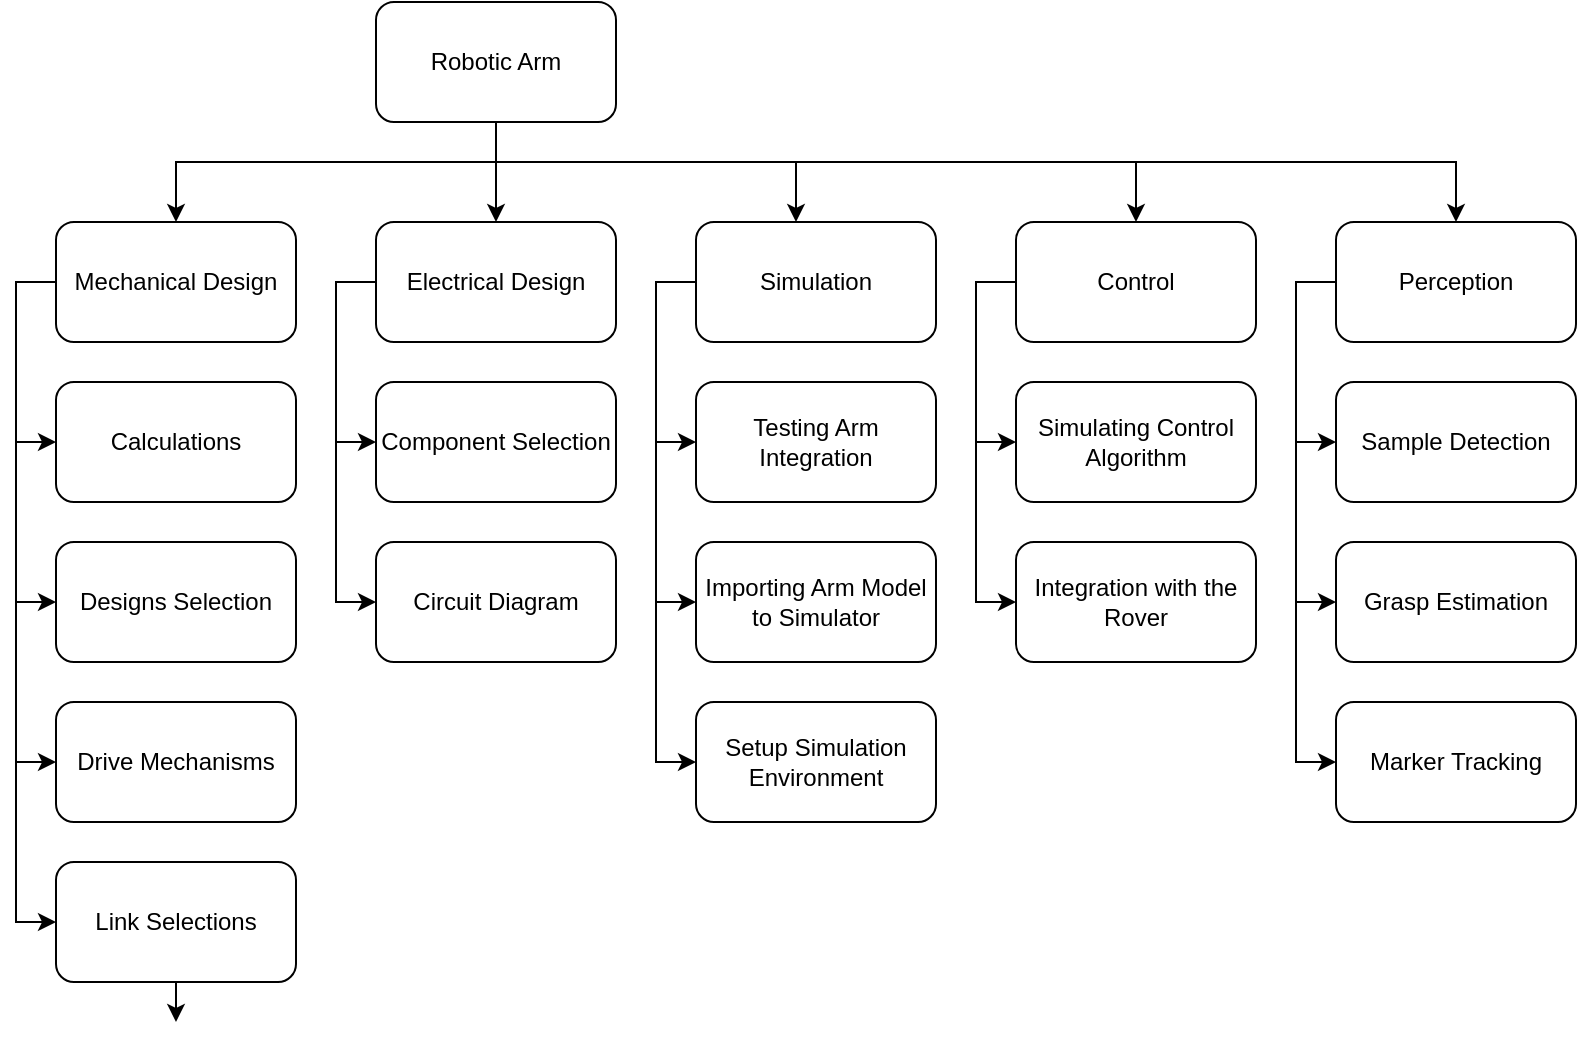 <mxfile version="26.2.6">
  <diagram name="Page-1" id="Hndro3NymSRengmS3F-2">
    <mxGraphModel dx="488" dy="719" grid="1" gridSize="10" guides="1" tooltips="1" connect="1" arrows="1" fold="1" page="1" pageScale="1" pageWidth="850" pageHeight="1100" math="0" shadow="0">
      <root>
        <mxCell id="0" />
        <mxCell id="1" parent="0" />
        <mxCell id="y6ZsIbJDHpcvQN1jzFES-3" value="" style="edgeStyle=orthogonalEdgeStyle;rounded=0;orthogonalLoop=1;jettySize=auto;html=1;" edge="1" parent="1" source="y6ZsIbJDHpcvQN1jzFES-1" target="y6ZsIbJDHpcvQN1jzFES-2">
          <mxGeometry relative="1" as="geometry">
            <Array as="points">
              <mxPoint x="440" y="80" />
              <mxPoint x="280" y="80" />
            </Array>
          </mxGeometry>
        </mxCell>
        <mxCell id="y6ZsIbJDHpcvQN1jzFES-5" value="" style="edgeStyle=orthogonalEdgeStyle;rounded=0;orthogonalLoop=1;jettySize=auto;html=1;" edge="1" parent="1" source="y6ZsIbJDHpcvQN1jzFES-1" target="y6ZsIbJDHpcvQN1jzFES-4">
          <mxGeometry relative="1" as="geometry">
            <Array as="points">
              <mxPoint x="440" y="80" />
              <mxPoint x="760" y="80" />
            </Array>
          </mxGeometry>
        </mxCell>
        <mxCell id="y6ZsIbJDHpcvQN1jzFES-7" value="" style="edgeStyle=orthogonalEdgeStyle;rounded=0;orthogonalLoop=1;jettySize=auto;html=1;" edge="1" parent="1" source="y6ZsIbJDHpcvQN1jzFES-1" target="y6ZsIbJDHpcvQN1jzFES-6">
          <mxGeometry relative="1" as="geometry">
            <Array as="points">
              <mxPoint x="440" y="80" />
              <mxPoint x="590" y="80" />
            </Array>
          </mxGeometry>
        </mxCell>
        <mxCell id="y6ZsIbJDHpcvQN1jzFES-9" value="" style="edgeStyle=orthogonalEdgeStyle;rounded=0;orthogonalLoop=1;jettySize=auto;html=1;" edge="1" parent="1" source="y6ZsIbJDHpcvQN1jzFES-1" target="y6ZsIbJDHpcvQN1jzFES-8">
          <mxGeometry relative="1" as="geometry" />
        </mxCell>
        <mxCell id="y6ZsIbJDHpcvQN1jzFES-11" value="" style="edgeStyle=orthogonalEdgeStyle;rounded=0;orthogonalLoop=1;jettySize=auto;html=1;" edge="1" parent="1" source="y6ZsIbJDHpcvQN1jzFES-1" target="y6ZsIbJDHpcvQN1jzFES-10">
          <mxGeometry relative="1" as="geometry">
            <Array as="points">
              <mxPoint x="440" y="80" />
              <mxPoint x="920" y="80" />
            </Array>
          </mxGeometry>
        </mxCell>
        <mxCell id="y6ZsIbJDHpcvQN1jzFES-1" value="Robotic Arm" style="rounded=1;whiteSpace=wrap;html=1;" vertex="1" parent="1">
          <mxGeometry x="380" width="120" height="60" as="geometry" />
        </mxCell>
        <mxCell id="y6ZsIbJDHpcvQN1jzFES-13" value="" style="edgeStyle=orthogonalEdgeStyle;rounded=0;orthogonalLoop=1;jettySize=auto;html=1;entryX=0;entryY=0.5;entryDx=0;entryDy=0;" edge="1" parent="1" source="y6ZsIbJDHpcvQN1jzFES-2" target="y6ZsIbJDHpcvQN1jzFES-15">
          <mxGeometry relative="1" as="geometry">
            <Array as="points">
              <mxPoint x="200" y="140" />
              <mxPoint x="200" y="300" />
            </Array>
          </mxGeometry>
        </mxCell>
        <mxCell id="y6ZsIbJDHpcvQN1jzFES-14" value="" style="edgeStyle=orthogonalEdgeStyle;rounded=0;orthogonalLoop=1;jettySize=auto;html=1;" edge="1" parent="1" source="y6ZsIbJDHpcvQN1jzFES-2" target="y6ZsIbJDHpcvQN1jzFES-12">
          <mxGeometry relative="1" as="geometry">
            <Array as="points">
              <mxPoint x="200" y="140" />
              <mxPoint x="200" y="220" />
            </Array>
          </mxGeometry>
        </mxCell>
        <mxCell id="y6ZsIbJDHpcvQN1jzFES-2" value="Mechanical Design" style="rounded=1;whiteSpace=wrap;html=1;" vertex="1" parent="1">
          <mxGeometry x="220" y="110" width="120" height="60" as="geometry" />
        </mxCell>
        <mxCell id="y6ZsIbJDHpcvQN1jzFES-32" value="" style="edgeStyle=orthogonalEdgeStyle;rounded=0;orthogonalLoop=1;jettySize=auto;html=1;exitX=0;exitY=0.5;exitDx=0;exitDy=0;" edge="1" parent="1" source="y6ZsIbJDHpcvQN1jzFES-4" target="y6ZsIbJDHpcvQN1jzFES-31">
          <mxGeometry relative="1" as="geometry">
            <Array as="points">
              <mxPoint x="680" y="140" />
              <mxPoint x="680" y="220" />
            </Array>
          </mxGeometry>
        </mxCell>
        <mxCell id="y6ZsIbJDHpcvQN1jzFES-34" value="" style="edgeStyle=orthogonalEdgeStyle;rounded=0;orthogonalLoop=1;jettySize=auto;html=1;exitX=0;exitY=0.5;exitDx=0;exitDy=0;entryX=0;entryY=0.5;entryDx=0;entryDy=0;" edge="1" parent="1" source="y6ZsIbJDHpcvQN1jzFES-4" target="y6ZsIbJDHpcvQN1jzFES-33">
          <mxGeometry relative="1" as="geometry" />
        </mxCell>
        <mxCell id="y6ZsIbJDHpcvQN1jzFES-4" value="Control" style="rounded=1;whiteSpace=wrap;html=1;" vertex="1" parent="1">
          <mxGeometry x="700" y="110" width="120" height="60" as="geometry" />
        </mxCell>
        <mxCell id="y6ZsIbJDHpcvQN1jzFES-28" value="" style="edgeStyle=orthogonalEdgeStyle;rounded=0;orthogonalLoop=1;jettySize=auto;html=1;" edge="1" parent="1" source="y6ZsIbJDHpcvQN1jzFES-6" target="y6ZsIbJDHpcvQN1jzFES-27">
          <mxGeometry relative="1" as="geometry">
            <Array as="points">
              <mxPoint x="520" y="140" />
              <mxPoint x="520" y="220" />
            </Array>
          </mxGeometry>
        </mxCell>
        <mxCell id="y6ZsIbJDHpcvQN1jzFES-30" value="" style="edgeStyle=orthogonalEdgeStyle;rounded=0;orthogonalLoop=1;jettySize=auto;html=1;exitX=0;exitY=0.5;exitDx=0;exitDy=0;entryX=0;entryY=0.5;entryDx=0;entryDy=0;" edge="1" parent="1" source="y6ZsIbJDHpcvQN1jzFES-6" target="y6ZsIbJDHpcvQN1jzFES-29">
          <mxGeometry relative="1" as="geometry">
            <mxPoint x="520" y="180" as="sourcePoint" />
          </mxGeometry>
        </mxCell>
        <mxCell id="y6ZsIbJDHpcvQN1jzFES-43" value="" style="edgeStyle=orthogonalEdgeStyle;rounded=0;orthogonalLoop=1;jettySize=auto;html=1;entryX=0;entryY=0.5;entryDx=0;entryDy=0;exitX=0;exitY=0.5;exitDx=0;exitDy=0;" edge="1" parent="1" source="y6ZsIbJDHpcvQN1jzFES-6" target="y6ZsIbJDHpcvQN1jzFES-41">
          <mxGeometry relative="1" as="geometry">
            <mxPoint x="600" y="50" as="targetPoint" />
          </mxGeometry>
        </mxCell>
        <mxCell id="y6ZsIbJDHpcvQN1jzFES-6" value="Simulation" style="rounded=1;whiteSpace=wrap;html=1;" vertex="1" parent="1">
          <mxGeometry x="540" y="110" width="120" height="60" as="geometry" />
        </mxCell>
        <mxCell id="y6ZsIbJDHpcvQN1jzFES-24" value="" style="edgeStyle=orthogonalEdgeStyle;rounded=0;orthogonalLoop=1;jettySize=auto;html=1;" edge="1" parent="1" source="y6ZsIbJDHpcvQN1jzFES-8" target="y6ZsIbJDHpcvQN1jzFES-23">
          <mxGeometry relative="1" as="geometry">
            <Array as="points">
              <mxPoint x="360" y="140" />
              <mxPoint x="360" y="220" />
            </Array>
          </mxGeometry>
        </mxCell>
        <mxCell id="y6ZsIbJDHpcvQN1jzFES-25" value="" style="edgeStyle=orthogonalEdgeStyle;rounded=0;orthogonalLoop=1;jettySize=auto;html=1;entryX=0;entryY=0.5;entryDx=0;entryDy=0;exitX=0;exitY=0.5;exitDx=0;exitDy=0;" edge="1" parent="1" source="y6ZsIbJDHpcvQN1jzFES-8" target="y6ZsIbJDHpcvQN1jzFES-26">
          <mxGeometry relative="1" as="geometry" />
        </mxCell>
        <mxCell id="y6ZsIbJDHpcvQN1jzFES-8" value="Electrical Design" style="rounded=1;whiteSpace=wrap;html=1;" vertex="1" parent="1">
          <mxGeometry x="380" y="110" width="120" height="60" as="geometry" />
        </mxCell>
        <mxCell id="y6ZsIbJDHpcvQN1jzFES-36" value="" style="edgeStyle=orthogonalEdgeStyle;rounded=0;orthogonalLoop=1;jettySize=auto;html=1;exitX=0;exitY=0.5;exitDx=0;exitDy=0;" edge="1" parent="1" source="y6ZsIbJDHpcvQN1jzFES-10" target="y6ZsIbJDHpcvQN1jzFES-35">
          <mxGeometry relative="1" as="geometry">
            <Array as="points">
              <mxPoint x="840" y="140" />
              <mxPoint x="840" y="220" />
            </Array>
          </mxGeometry>
        </mxCell>
        <mxCell id="y6ZsIbJDHpcvQN1jzFES-38" value="" style="edgeStyle=orthogonalEdgeStyle;rounded=0;orthogonalLoop=1;jettySize=auto;html=1;" edge="1" parent="1" source="y6ZsIbJDHpcvQN1jzFES-10" target="y6ZsIbJDHpcvQN1jzFES-37">
          <mxGeometry relative="1" as="geometry">
            <Array as="points">
              <mxPoint x="840" y="140" />
              <mxPoint x="840" y="300" />
            </Array>
          </mxGeometry>
        </mxCell>
        <mxCell id="y6ZsIbJDHpcvQN1jzFES-40" value="" style="edgeStyle=orthogonalEdgeStyle;rounded=0;orthogonalLoop=1;jettySize=auto;html=1;entryX=0;entryY=0.5;entryDx=0;entryDy=0;" edge="1" parent="1" source="y6ZsIbJDHpcvQN1jzFES-10" target="y6ZsIbJDHpcvQN1jzFES-39">
          <mxGeometry relative="1" as="geometry">
            <Array as="points">
              <mxPoint x="840" y="140" />
              <mxPoint x="840" y="380" />
            </Array>
          </mxGeometry>
        </mxCell>
        <mxCell id="y6ZsIbJDHpcvQN1jzFES-10" value="Perception" style="rounded=1;whiteSpace=wrap;html=1;" vertex="1" parent="1">
          <mxGeometry x="860" y="110" width="120" height="60" as="geometry" />
        </mxCell>
        <mxCell id="y6ZsIbJDHpcvQN1jzFES-12" value="Calculations" style="rounded=1;whiteSpace=wrap;html=1;" vertex="1" parent="1">
          <mxGeometry x="220" y="190" width="120" height="60" as="geometry" />
        </mxCell>
        <mxCell id="y6ZsIbJDHpcvQN1jzFES-18" value="" style="edgeStyle=orthogonalEdgeStyle;rounded=0;orthogonalLoop=1;jettySize=auto;html=1;exitX=0;exitY=0.5;exitDx=0;exitDy=0;entryX=0;entryY=0.5;entryDx=0;entryDy=0;" edge="1" parent="1" source="y6ZsIbJDHpcvQN1jzFES-2" target="y6ZsIbJDHpcvQN1jzFES-17">
          <mxGeometry relative="1" as="geometry" />
        </mxCell>
        <mxCell id="y6ZsIbJDHpcvQN1jzFES-15" value="Designs Selection" style="rounded=1;whiteSpace=wrap;html=1;" vertex="1" parent="1">
          <mxGeometry x="220" y="270" width="120" height="60" as="geometry" />
        </mxCell>
        <mxCell id="y6ZsIbJDHpcvQN1jzFES-17" value="Drive Mechanisms" style="rounded=1;whiteSpace=wrap;html=1;" vertex="1" parent="1">
          <mxGeometry x="220" y="350" width="120" height="60" as="geometry" />
        </mxCell>
        <mxCell id="y6ZsIbJDHpcvQN1jzFES-19" value="" style="edgeStyle=orthogonalEdgeStyle;rounded=0;orthogonalLoop=1;jettySize=auto;html=1;exitX=0;exitY=0.5;exitDx=0;exitDy=0;entryX=0;entryY=0.5;entryDx=0;entryDy=0;" edge="1" parent="1" target="y6ZsIbJDHpcvQN1jzFES-20" source="y6ZsIbJDHpcvQN1jzFES-2">
          <mxGeometry relative="1" as="geometry">
            <mxPoint x="220" y="210" as="sourcePoint" />
            <Array as="points">
              <mxPoint x="200" y="140" />
              <mxPoint x="200" y="460" />
            </Array>
          </mxGeometry>
        </mxCell>
        <mxCell id="y6ZsIbJDHpcvQN1jzFES-22" value="" style="edgeStyle=orthogonalEdgeStyle;rounded=0;orthogonalLoop=1;jettySize=auto;html=1;" edge="1" parent="1" source="y6ZsIbJDHpcvQN1jzFES-20">
          <mxGeometry relative="1" as="geometry">
            <mxPoint x="280.0" y="510" as="targetPoint" />
          </mxGeometry>
        </mxCell>
        <mxCell id="y6ZsIbJDHpcvQN1jzFES-20" value="Link Selections" style="rounded=1;whiteSpace=wrap;html=1;" vertex="1" parent="1">
          <mxGeometry x="220" y="430" width="120" height="60" as="geometry" />
        </mxCell>
        <mxCell id="y6ZsIbJDHpcvQN1jzFES-23" value="Component Selection" style="rounded=1;whiteSpace=wrap;html=1;" vertex="1" parent="1">
          <mxGeometry x="380" y="190" width="120" height="60" as="geometry" />
        </mxCell>
        <mxCell id="y6ZsIbJDHpcvQN1jzFES-26" value="Circuit Diagram" style="rounded=1;whiteSpace=wrap;html=1;" vertex="1" parent="1">
          <mxGeometry x="380" y="270" width="120" height="60" as="geometry" />
        </mxCell>
        <mxCell id="y6ZsIbJDHpcvQN1jzFES-27" value="Testing Arm Integration" style="rounded=1;whiteSpace=wrap;html=1;" vertex="1" parent="1">
          <mxGeometry x="540" y="190" width="120" height="60" as="geometry" />
        </mxCell>
        <mxCell id="y6ZsIbJDHpcvQN1jzFES-29" value="Importing Arm Model to Simulator" style="rounded=1;whiteSpace=wrap;html=1;" vertex="1" parent="1">
          <mxGeometry x="540" y="270" width="120" height="60" as="geometry" />
        </mxCell>
        <mxCell id="y6ZsIbJDHpcvQN1jzFES-31" value="Simulating Control Algorithm" style="rounded=1;whiteSpace=wrap;html=1;" vertex="1" parent="1">
          <mxGeometry x="700" y="190" width="120" height="60" as="geometry" />
        </mxCell>
        <mxCell id="y6ZsIbJDHpcvQN1jzFES-33" value="Integration with the Rover" style="rounded=1;whiteSpace=wrap;html=1;" vertex="1" parent="1">
          <mxGeometry x="700" y="270" width="120" height="60" as="geometry" />
        </mxCell>
        <mxCell id="y6ZsIbJDHpcvQN1jzFES-35" value="Sample Detection" style="rounded=1;whiteSpace=wrap;html=1;" vertex="1" parent="1">
          <mxGeometry x="860" y="190" width="120" height="60" as="geometry" />
        </mxCell>
        <mxCell id="y6ZsIbJDHpcvQN1jzFES-37" value="Grasp Estimation" style="rounded=1;whiteSpace=wrap;html=1;" vertex="1" parent="1">
          <mxGeometry x="860" y="270" width="120" height="60" as="geometry" />
        </mxCell>
        <mxCell id="y6ZsIbJDHpcvQN1jzFES-39" value="Marker Tracking" style="rounded=1;whiteSpace=wrap;html=1;" vertex="1" parent="1">
          <mxGeometry x="860" y="350" width="120" height="60" as="geometry" />
        </mxCell>
        <mxCell id="y6ZsIbJDHpcvQN1jzFES-41" value="Setup Simulation Environment" style="rounded=1;whiteSpace=wrap;html=1;" vertex="1" parent="1">
          <mxGeometry x="540" y="350" width="120" height="60" as="geometry" />
        </mxCell>
      </root>
    </mxGraphModel>
  </diagram>
</mxfile>
